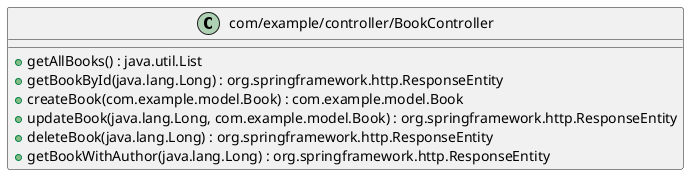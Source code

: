 @startuml
class com/example/controller/BookController {
  +getAllBooks() : java.util.List
  +getBookById(java.lang.Long) : org.springframework.http.ResponseEntity
  +createBook(com.example.model.Book) : com.example.model.Book
  +updateBook(java.lang.Long, com.example.model.Book) : org.springframework.http.ResponseEntity
  +deleteBook(java.lang.Long) : org.springframework.http.ResponseEntity
  +getBookWithAuthor(java.lang.Long) : org.springframework.http.ResponseEntity
}

@enduml